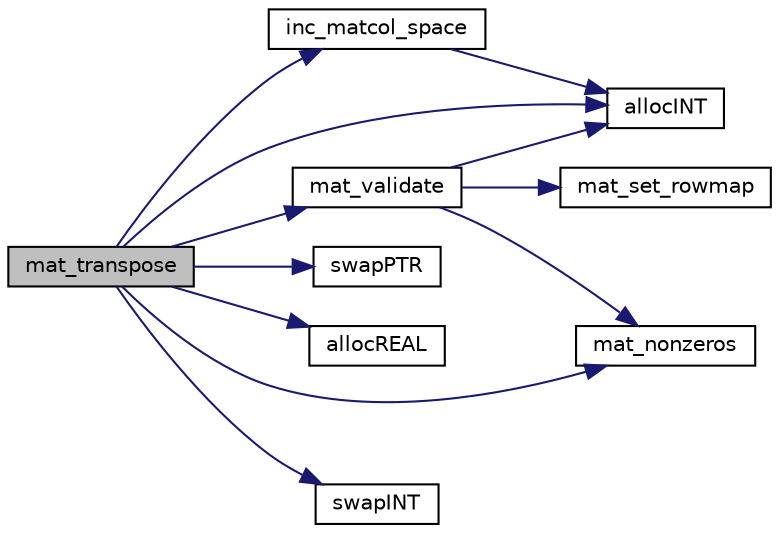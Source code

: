 digraph "mat_transpose"
{
  edge [fontname="Helvetica",fontsize="10",labelfontname="Helvetica",labelfontsize="10"];
  node [fontname="Helvetica",fontsize="10",shape=record];
  rankdir="LR";
  Node2748 [label="mat_transpose",height=0.2,width=0.4,color="black", fillcolor="grey75", style="filled", fontcolor="black"];
  Node2748 -> Node2749 [color="midnightblue",fontsize="10",style="solid",fontname="Helvetica"];
  Node2749 [label="mat_validate",height=0.2,width=0.4,color="black", fillcolor="white", style="filled",URL="$dc/d9a/lp__matrix_8c.html#a3b6cff0a7850997a4ac569451cb8ed47"];
  Node2749 -> Node2750 [color="midnightblue",fontsize="10",style="solid",fontname="Helvetica"];
  Node2750 [label="allocINT",height=0.2,width=0.4,color="black", fillcolor="white", style="filled",URL="$d9/d18/lp__utils_8c.html#a2081b8e14a0691b7e3931fa280ad9e63"];
  Node2749 -> Node2751 [color="midnightblue",fontsize="10",style="solid",fontname="Helvetica"];
  Node2751 [label="mat_nonzeros",height=0.2,width=0.4,color="black", fillcolor="white", style="filled",URL="$dc/d9a/lp__matrix_8c.html#a9430c42ed7853fd8dd6463ed7165f243"];
  Node2749 -> Node2752 [color="midnightblue",fontsize="10",style="solid",fontname="Helvetica"];
  Node2752 [label="mat_set_rowmap",height=0.2,width=0.4,color="black", fillcolor="white", style="filled",URL="$dc/d9a/lp__matrix_8c.html#a11d446e1461f23530cf5dc5b8e0a3b6a"];
  Node2748 -> Node2751 [color="midnightblue",fontsize="10",style="solid",fontname="Helvetica"];
  Node2748 -> Node2753 [color="midnightblue",fontsize="10",style="solid",fontname="Helvetica"];
  Node2753 [label="swapPTR",height=0.2,width=0.4,color="black", fillcolor="white", style="filled",URL="$d9/d18/lp__utils_8c.html#a7825eb8ae41e0f562aafca4b30054702"];
  Node2748 -> Node2754 [color="midnightblue",fontsize="10",style="solid",fontname="Helvetica"];
  Node2754 [label="allocREAL",height=0.2,width=0.4,color="black", fillcolor="white", style="filled",URL="$d9/d18/lp__utils_8c.html#a7b25e1f9aee74052b4b6df28443ebf48"];
  Node2748 -> Node2750 [color="midnightblue",fontsize="10",style="solid",fontname="Helvetica"];
  Node2748 -> Node2755 [color="midnightblue",fontsize="10",style="solid",fontname="Helvetica"];
  Node2755 [label="inc_matcol_space",height=0.2,width=0.4,color="black", fillcolor="white", style="filled",URL="$dc/d9a/lp__matrix_8c.html#a71e24efc6f48aa6fb098d9f471574d1c"];
  Node2755 -> Node2750 [color="midnightblue",fontsize="10",style="solid",fontname="Helvetica"];
  Node2748 -> Node2756 [color="midnightblue",fontsize="10",style="solid",fontname="Helvetica"];
  Node2756 [label="swapINT",height=0.2,width=0.4,color="black", fillcolor="white", style="filled",URL="$d9/d18/lp__utils_8c.html#a2c2ba6baa79af2ad08d08ca4baaec1b4"];
}
